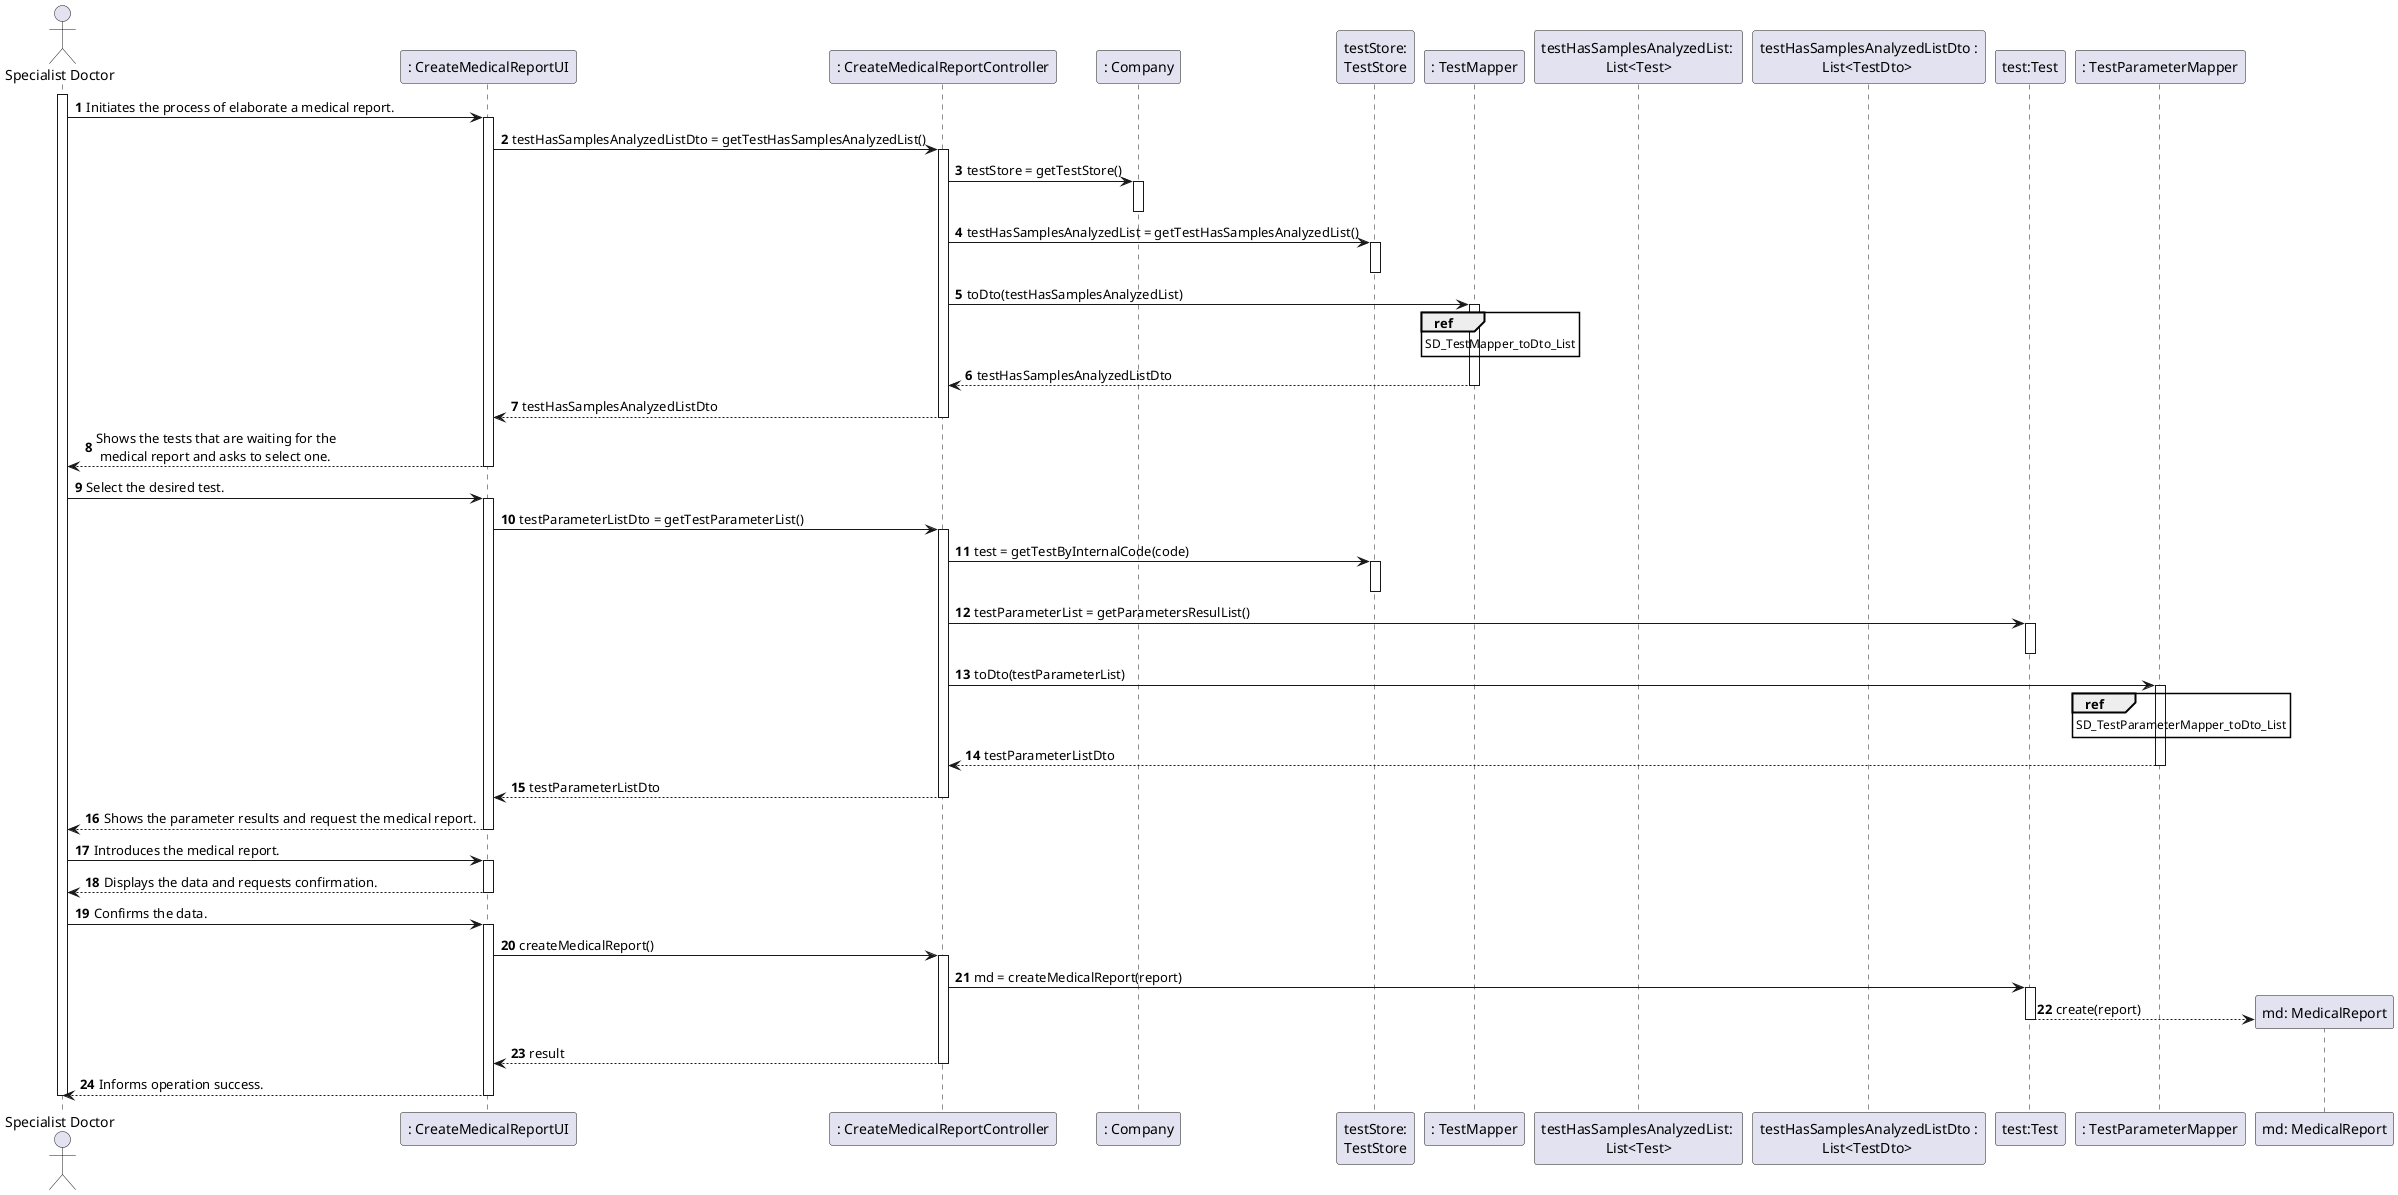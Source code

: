 @startuml
autonumber
'hide footbox
actor "Specialist Doctor" as Doctor

participant ": CreateMedicalReportUI" as UI
participant ": CreateMedicalReportController" as CTRL
participant ": Company" as Comp
participant "testStore:\nTestStore" as TS
participant ": TestMapper" as tMAPPER
participant "testHasSamplesAnalyzedList: \nList<Test>" as List
participant "testHasSamplesAnalyzedListDto :\nList<TestDto> " as TDto
participant "dto: TestDto" as TDto
participant "test:Test" as TEST
participant ": TestParameterMapper" as tpMAPPER
participant "md: MedicalReport" as REPORT

activate Doctor
Doctor -> UI : Initiates the process of elaborate a medical report.
activate UI
UI -> CTRL : testHasSamplesAnalyzedListDto = getTestHasSamplesAnalyzedList()
activate CTRL
CTRL -> Comp : testStore = getTestStore()
activate Comp
deactivate Comp
CTRL -> TS : testHasSamplesAnalyzedList = getTestHasSamplesAnalyzedList()
activate TS
deactivate TS
CTRL -> tMAPPER : toDto(testHasSamplesAnalyzedList)
activate tMAPPER
ref over tMAPPER
SD_TestMapper_toDto_List
end ref
tMAPPER --> CTRL : testHasSamplesAnalyzedListDto
deactivate tMAPPER
CTRL --> UI : testHasSamplesAnalyzedListDto
deactivate CTRL
UI --> Doctor : Shows the tests that are waiting for the \n medical report and asks to select one.
deactivate UI

Doctor -> UI :  Select the desired test.
activate UI
UI -> CTRL : testParameterListDto = getTestParameterList()
activate CTRL
CTRL -> TS : test = getTestByInternalCode(code)
activate TS
deactivate TS
CTRL -> TEST : testParameterList = getParametersResulList()
activate TEST
deactivate TEST
CTRL -> tpMAPPER : toDto(testParameterList)
activate tpMAPPER
ref over tpMAPPER
SD_TestParameterMapper_toDto_List
end ref
tpMAPPER --> CTRL : testParameterListDto
deactivate tpMAPPER
CTRL --> UI : testParameterListDto
deactivate CTRL
UI --> Doctor : Shows the parameter results and request the medical report.
deactivate UI

Doctor-> UI : Introduces the medical report.
activate UI

UI --> Doctor : Displays the data and requests confirmation.
deactivate UI

Doctor-> UI : Confirms the data.
activate UI
UI -> CTRL: createMedicalReport()
activate CTRL
CTRL -> TEST : md = createMedicalReport(report)
activate TEST
TEST --> REPORT** : create(report)
deactivate TEST
CTRL --> UI : result
deactivate CTRL
UI --> Doctor : Informs operation success.
deactivate UI

deactivate Doctor



@enduml